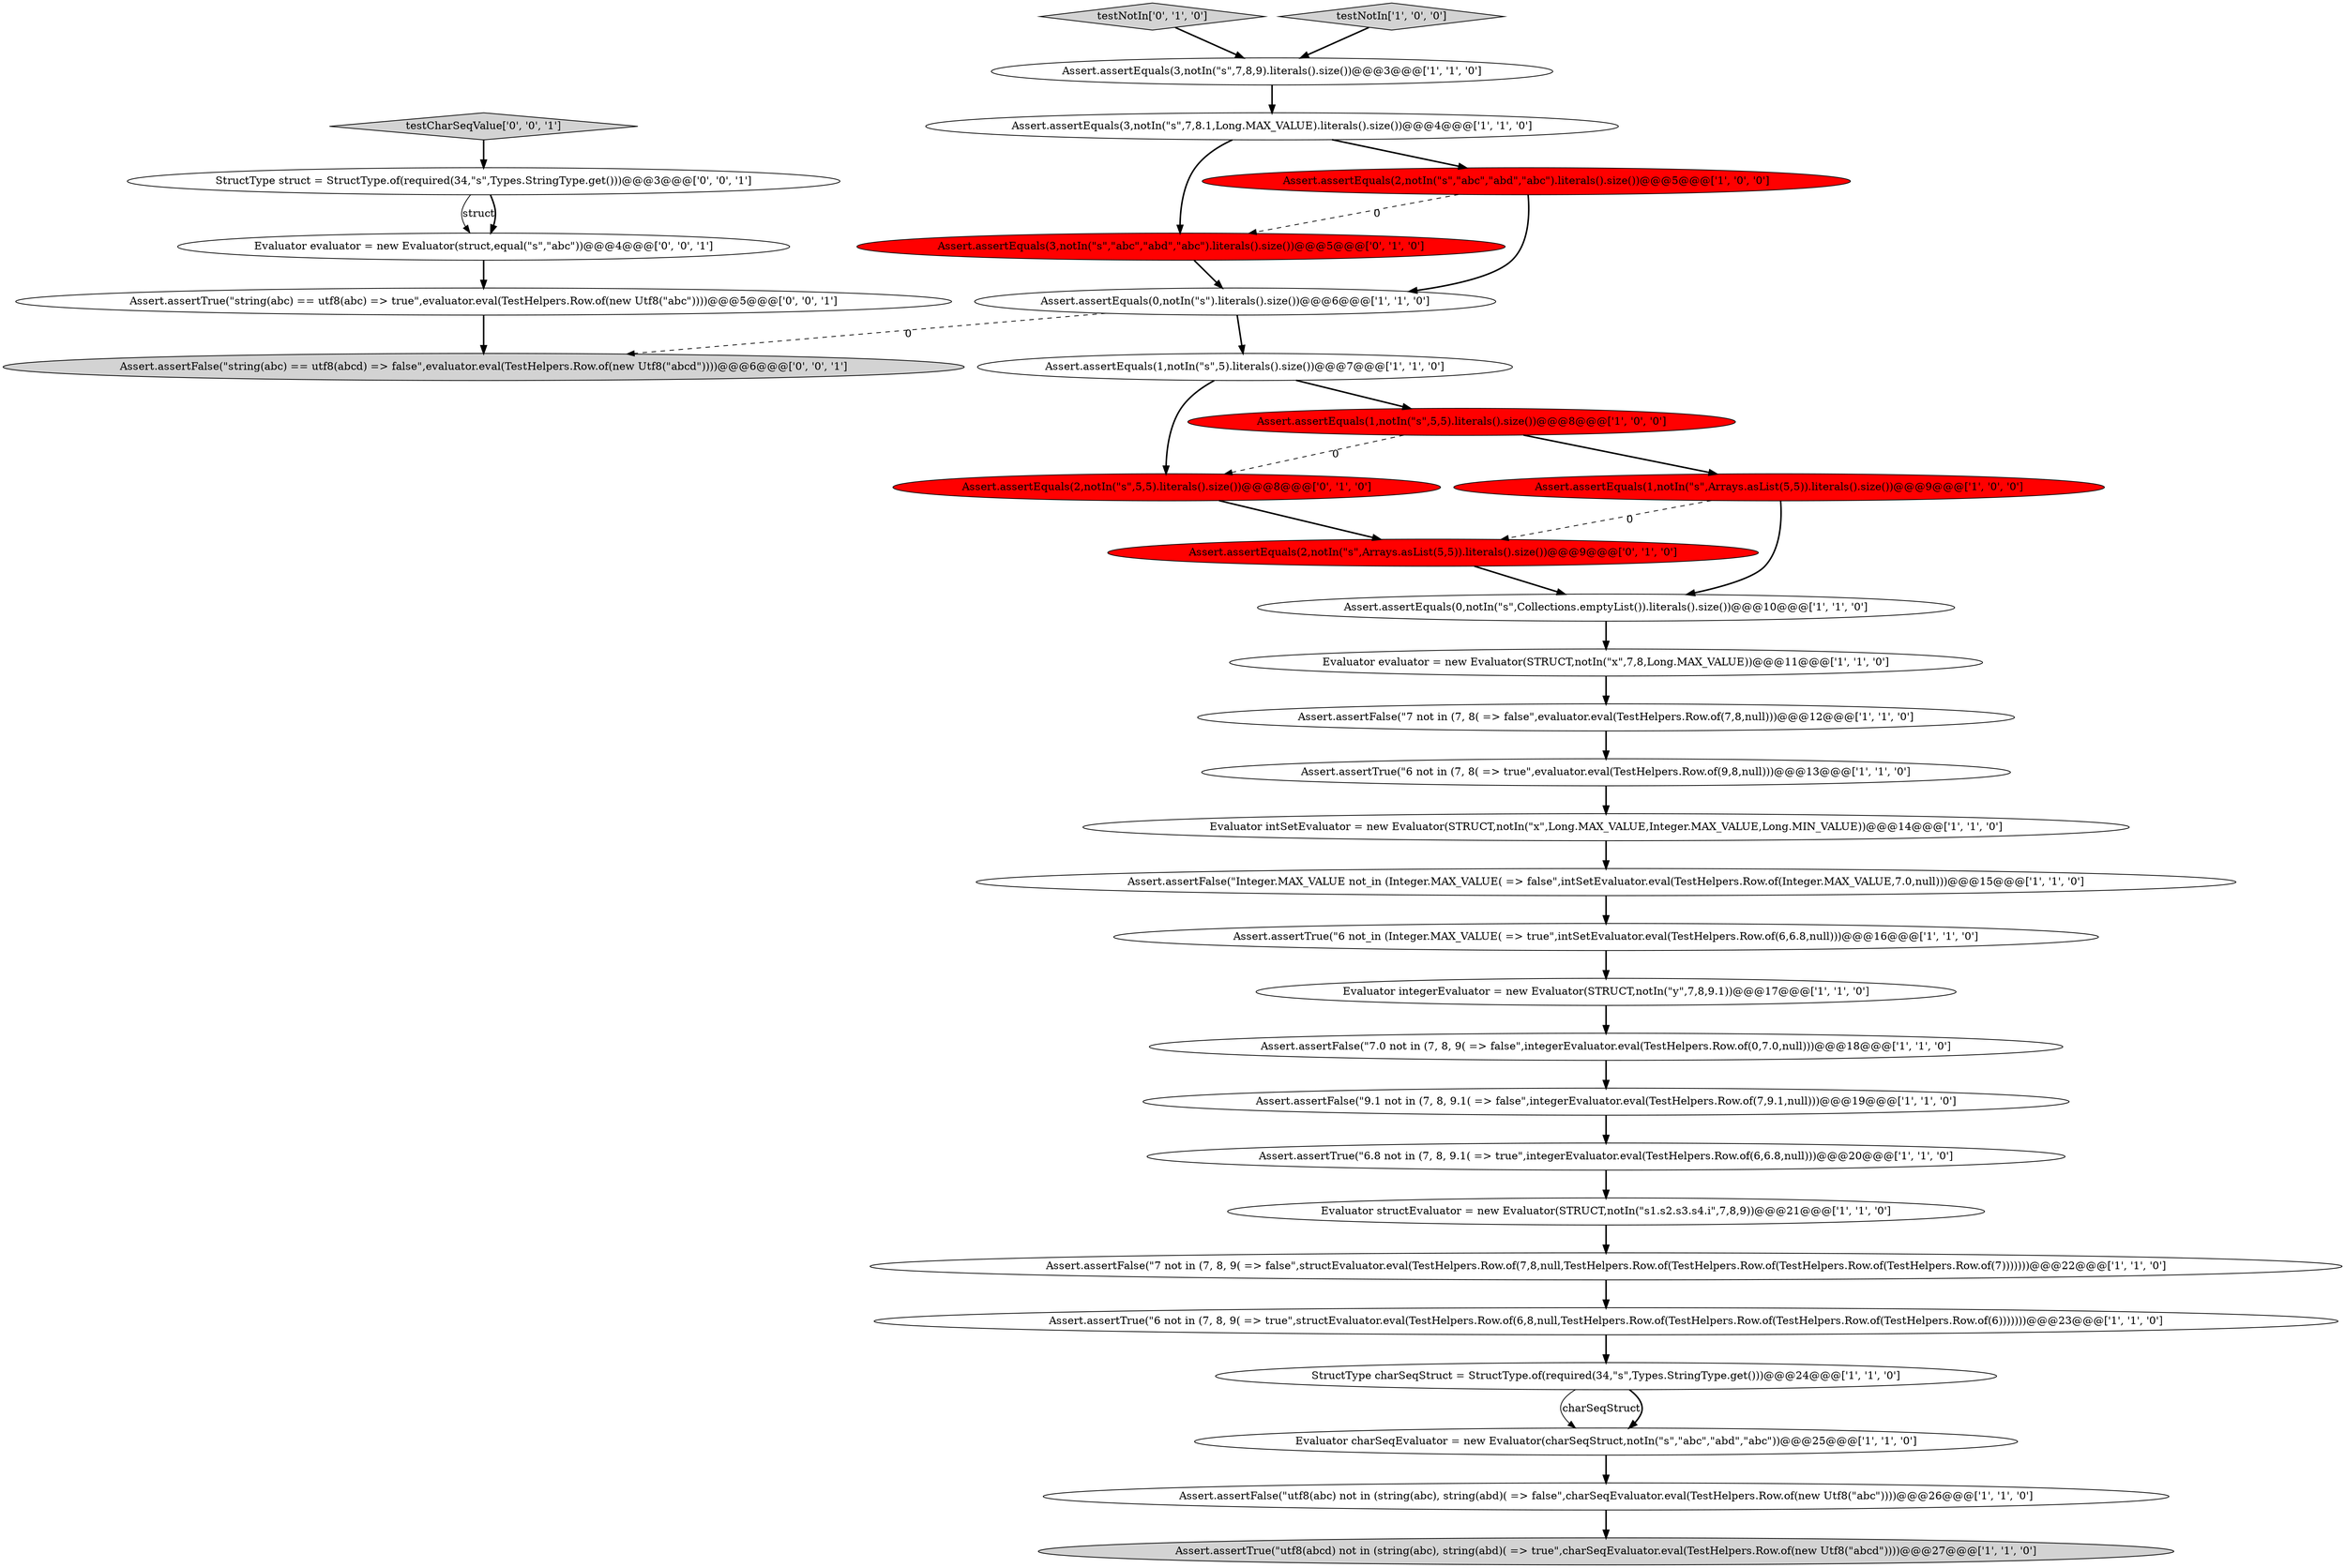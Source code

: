digraph {
14 [style = filled, label = "Assert.assertFalse(\"7 not in (7, 8, 9( => false\",structEvaluator.eval(TestHelpers.Row.of(7,8,null,TestHelpers.Row.of(TestHelpers.Row.of(TestHelpers.Row.of(TestHelpers.Row.of(7)))))))@@@22@@@['1', '1', '0']", fillcolor = white, shape = ellipse image = "AAA0AAABBB1BBB"];
19 [style = filled, label = "Assert.assertFalse(\"utf8(abc) not in (string(abc), string(abd)( => false\",charSeqEvaluator.eval(TestHelpers.Row.of(new Utf8(\"abc\"))))@@@26@@@['1', '1', '0']", fillcolor = white, shape = ellipse image = "AAA0AAABBB1BBB"];
25 [style = filled, label = "Evaluator integerEvaluator = new Evaluator(STRUCT,notIn(\"y\",7,8,9.1))@@@17@@@['1', '1', '0']", fillcolor = white, shape = ellipse image = "AAA0AAABBB1BBB"];
31 [style = filled, label = "StructType struct = StructType.of(required(34,\"s\",Types.StringType.get()))@@@3@@@['0', '0', '1']", fillcolor = white, shape = ellipse image = "AAA0AAABBB3BBB"];
34 [style = filled, label = "testCharSeqValue['0', '0', '1']", fillcolor = lightgray, shape = diamond image = "AAA0AAABBB3BBB"];
29 [style = filled, label = "Assert.assertEquals(2,notIn(\"s\",5,5).literals().size())@@@8@@@['0', '1', '0']", fillcolor = red, shape = ellipse image = "AAA1AAABBB2BBB"];
23 [style = filled, label = "Assert.assertTrue(\"6 not in (7, 8, 9( => true\",structEvaluator.eval(TestHelpers.Row.of(6,8,null,TestHelpers.Row.of(TestHelpers.Row.of(TestHelpers.Row.of(TestHelpers.Row.of(6)))))))@@@23@@@['1', '1', '0']", fillcolor = white, shape = ellipse image = "AAA0AAABBB1BBB"];
15 [style = filled, label = "StructType charSeqStruct = StructType.of(required(34,\"s\",Types.StringType.get()))@@@24@@@['1', '1', '0']", fillcolor = white, shape = ellipse image = "AAA0AAABBB1BBB"];
2 [style = filled, label = "Evaluator structEvaluator = new Evaluator(STRUCT,notIn(\"s1.s2.s3.s4.i\",7,8,9))@@@21@@@['1', '1', '0']", fillcolor = white, shape = ellipse image = "AAA0AAABBB1BBB"];
10 [style = filled, label = "Assert.assertEquals(1,notIn(\"s\",Arrays.asList(5,5)).literals().size())@@@9@@@['1', '0', '0']", fillcolor = red, shape = ellipse image = "AAA1AAABBB1BBB"];
9 [style = filled, label = "Assert.assertTrue(\"6.8 not in (7, 8, 9.1( => true\",integerEvaluator.eval(TestHelpers.Row.of(6,6.8,null)))@@@20@@@['1', '1', '0']", fillcolor = white, shape = ellipse image = "AAA0AAABBB1BBB"];
30 [style = filled, label = "Evaluator evaluator = new Evaluator(struct,equal(\"s\",\"abc\"))@@@4@@@['0', '0', '1']", fillcolor = white, shape = ellipse image = "AAA0AAABBB3BBB"];
7 [style = filled, label = "Assert.assertTrue(\"6 not_in (Integer.MAX_VALUE( => true\",intSetEvaluator.eval(TestHelpers.Row.of(6,6.8,null)))@@@16@@@['1', '1', '0']", fillcolor = white, shape = ellipse image = "AAA0AAABBB1BBB"];
13 [style = filled, label = "Assert.assertFalse(\"7.0 not in (7, 8, 9( => false\",integerEvaluator.eval(TestHelpers.Row.of(0,7.0,null)))@@@18@@@['1', '1', '0']", fillcolor = white, shape = ellipse image = "AAA0AAABBB1BBB"];
24 [style = filled, label = "Assert.assertEquals(0,notIn(\"s\",Collections.emptyList()).literals().size())@@@10@@@['1', '1', '0']", fillcolor = white, shape = ellipse image = "AAA0AAABBB1BBB"];
4 [style = filled, label = "Assert.assertEquals(1,notIn(\"s\",5,5).literals().size())@@@8@@@['1', '0', '0']", fillcolor = red, shape = ellipse image = "AAA1AAABBB1BBB"];
32 [style = filled, label = "Assert.assertTrue(\"string(abc) == utf8(abc) => true\",evaluator.eval(TestHelpers.Row.of(new Utf8(\"abc\"))))@@@5@@@['0', '0', '1']", fillcolor = white, shape = ellipse image = "AAA0AAABBB3BBB"];
6 [style = filled, label = "Assert.assertEquals(3,notIn(\"s\",7,8.1,Long.MAX_VALUE).literals().size())@@@4@@@['1', '1', '0']", fillcolor = white, shape = ellipse image = "AAA0AAABBB1BBB"];
33 [style = filled, label = "Assert.assertFalse(\"string(abc) == utf8(abcd) => false\",evaluator.eval(TestHelpers.Row.of(new Utf8(\"abcd\"))))@@@6@@@['0', '0', '1']", fillcolor = lightgray, shape = ellipse image = "AAA0AAABBB3BBB"];
22 [style = filled, label = "Assert.assertFalse(\"Integer.MAX_VALUE not_in (Integer.MAX_VALUE( => false\",intSetEvaluator.eval(TestHelpers.Row.of(Integer.MAX_VALUE,7.0,null)))@@@15@@@['1', '1', '0']", fillcolor = white, shape = ellipse image = "AAA0AAABBB1BBB"];
16 [style = filled, label = "Evaluator charSeqEvaluator = new Evaluator(charSeqStruct,notIn(\"s\",\"abc\",\"abd\",\"abc\"))@@@25@@@['1', '1', '0']", fillcolor = white, shape = ellipse image = "AAA0AAABBB1BBB"];
5 [style = filled, label = "Assert.assertTrue(\"utf8(abcd) not in (string(abc), string(abd)( => true\",charSeqEvaluator.eval(TestHelpers.Row.of(new Utf8(\"abcd\"))))@@@27@@@['1', '1', '0']", fillcolor = lightgray, shape = ellipse image = "AAA0AAABBB1BBB"];
12 [style = filled, label = "Assert.assertFalse(\"7 not in (7, 8( => false\",evaluator.eval(TestHelpers.Row.of(7,8,null)))@@@12@@@['1', '1', '0']", fillcolor = white, shape = ellipse image = "AAA0AAABBB1BBB"];
3 [style = filled, label = "Evaluator evaluator = new Evaluator(STRUCT,notIn(\"x\",7,8,Long.MAX_VALUE))@@@11@@@['1', '1', '0']", fillcolor = white, shape = ellipse image = "AAA0AAABBB1BBB"];
28 [style = filled, label = "Assert.assertEquals(3,notIn(\"s\",\"abc\",\"abd\",\"abc\").literals().size())@@@5@@@['0', '1', '0']", fillcolor = red, shape = ellipse image = "AAA1AAABBB2BBB"];
20 [style = filled, label = "Assert.assertEquals(0,notIn(\"s\").literals().size())@@@6@@@['1', '1', '0']", fillcolor = white, shape = ellipse image = "AAA0AAABBB1BBB"];
26 [style = filled, label = "testNotIn['0', '1', '0']", fillcolor = lightgray, shape = diamond image = "AAA0AAABBB2BBB"];
17 [style = filled, label = "Evaluator intSetEvaluator = new Evaluator(STRUCT,notIn(\"x\",Long.MAX_VALUE,Integer.MAX_VALUE,Long.MIN_VALUE))@@@14@@@['1', '1', '0']", fillcolor = white, shape = ellipse image = "AAA0AAABBB1BBB"];
0 [style = filled, label = "Assert.assertEquals(3,notIn(\"s\",7,8,9).literals().size())@@@3@@@['1', '1', '0']", fillcolor = white, shape = ellipse image = "AAA0AAABBB1BBB"];
8 [style = filled, label = "Assert.assertFalse(\"9.1 not in (7, 8, 9.1( => false\",integerEvaluator.eval(TestHelpers.Row.of(7,9.1,null)))@@@19@@@['1', '1', '0']", fillcolor = white, shape = ellipse image = "AAA0AAABBB1BBB"];
21 [style = filled, label = "Assert.assertEquals(1,notIn(\"s\",5).literals().size())@@@7@@@['1', '1', '0']", fillcolor = white, shape = ellipse image = "AAA0AAABBB1BBB"];
1 [style = filled, label = "testNotIn['1', '0', '0']", fillcolor = lightgray, shape = diamond image = "AAA0AAABBB1BBB"];
27 [style = filled, label = "Assert.assertEquals(2,notIn(\"s\",Arrays.asList(5,5)).literals().size())@@@9@@@['0', '1', '0']", fillcolor = red, shape = ellipse image = "AAA1AAABBB2BBB"];
11 [style = filled, label = "Assert.assertTrue(\"6 not in (7, 8( => true\",evaluator.eval(TestHelpers.Row.of(9,8,null)))@@@13@@@['1', '1', '0']", fillcolor = white, shape = ellipse image = "AAA0AAABBB1BBB"];
18 [style = filled, label = "Assert.assertEquals(2,notIn(\"s\",\"abc\",\"abd\",\"abc\").literals().size())@@@5@@@['1', '0', '0']", fillcolor = red, shape = ellipse image = "AAA1AAABBB1BBB"];
15->16 [style = solid, label="charSeqStruct"];
4->10 [style = bold, label=""];
28->20 [style = bold, label=""];
0->6 [style = bold, label=""];
25->13 [style = bold, label=""];
9->2 [style = bold, label=""];
10->24 [style = bold, label=""];
6->18 [style = bold, label=""];
12->11 [style = bold, label=""];
23->15 [style = bold, label=""];
30->32 [style = bold, label=""];
34->31 [style = bold, label=""];
31->30 [style = solid, label="struct"];
1->0 [style = bold, label=""];
3->12 [style = bold, label=""];
10->27 [style = dashed, label="0"];
17->22 [style = bold, label=""];
15->16 [style = bold, label=""];
16->19 [style = bold, label=""];
22->7 [style = bold, label=""];
32->33 [style = bold, label=""];
20->21 [style = bold, label=""];
19->5 [style = bold, label=""];
29->27 [style = bold, label=""];
18->20 [style = bold, label=""];
26->0 [style = bold, label=""];
21->29 [style = bold, label=""];
14->23 [style = bold, label=""];
2->14 [style = bold, label=""];
31->30 [style = bold, label=""];
8->9 [style = bold, label=""];
18->28 [style = dashed, label="0"];
11->17 [style = bold, label=""];
27->24 [style = bold, label=""];
7->25 [style = bold, label=""];
20->33 [style = dashed, label="0"];
4->29 [style = dashed, label="0"];
13->8 [style = bold, label=""];
24->3 [style = bold, label=""];
6->28 [style = bold, label=""];
21->4 [style = bold, label=""];
}
